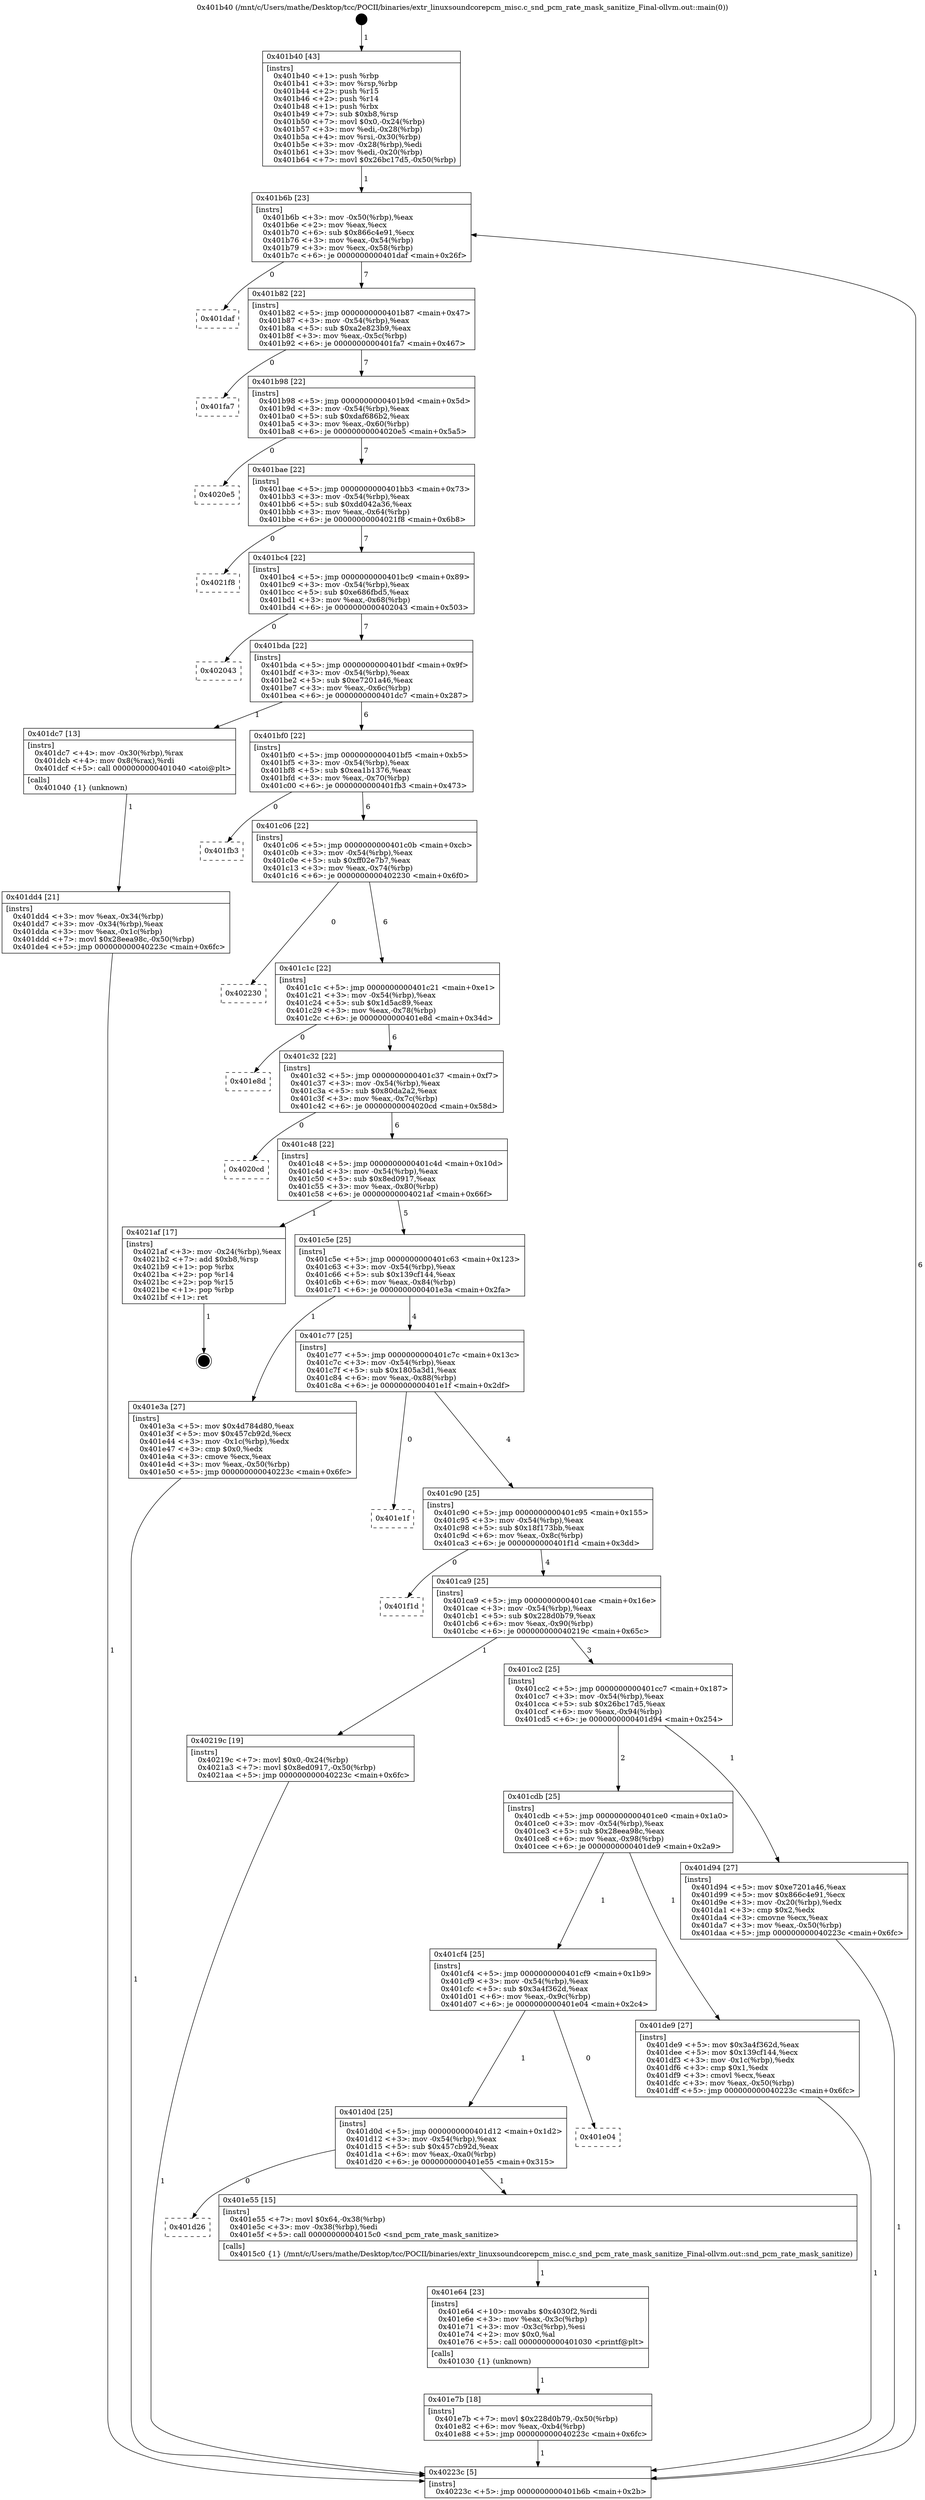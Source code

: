 digraph "0x401b40" {
  label = "0x401b40 (/mnt/c/Users/mathe/Desktop/tcc/POCII/binaries/extr_linuxsoundcorepcm_misc.c_snd_pcm_rate_mask_sanitize_Final-ollvm.out::main(0))"
  labelloc = "t"
  node[shape=record]

  Entry [label="",width=0.3,height=0.3,shape=circle,fillcolor=black,style=filled]
  "0x401b6b" [label="{
     0x401b6b [23]\l
     | [instrs]\l
     &nbsp;&nbsp;0x401b6b \<+3\>: mov -0x50(%rbp),%eax\l
     &nbsp;&nbsp;0x401b6e \<+2\>: mov %eax,%ecx\l
     &nbsp;&nbsp;0x401b70 \<+6\>: sub $0x866c4e91,%ecx\l
     &nbsp;&nbsp;0x401b76 \<+3\>: mov %eax,-0x54(%rbp)\l
     &nbsp;&nbsp;0x401b79 \<+3\>: mov %ecx,-0x58(%rbp)\l
     &nbsp;&nbsp;0x401b7c \<+6\>: je 0000000000401daf \<main+0x26f\>\l
  }"]
  "0x401daf" [label="{
     0x401daf\l
  }", style=dashed]
  "0x401b82" [label="{
     0x401b82 [22]\l
     | [instrs]\l
     &nbsp;&nbsp;0x401b82 \<+5\>: jmp 0000000000401b87 \<main+0x47\>\l
     &nbsp;&nbsp;0x401b87 \<+3\>: mov -0x54(%rbp),%eax\l
     &nbsp;&nbsp;0x401b8a \<+5\>: sub $0xa2e823b9,%eax\l
     &nbsp;&nbsp;0x401b8f \<+3\>: mov %eax,-0x5c(%rbp)\l
     &nbsp;&nbsp;0x401b92 \<+6\>: je 0000000000401fa7 \<main+0x467\>\l
  }"]
  Exit [label="",width=0.3,height=0.3,shape=circle,fillcolor=black,style=filled,peripheries=2]
  "0x401fa7" [label="{
     0x401fa7\l
  }", style=dashed]
  "0x401b98" [label="{
     0x401b98 [22]\l
     | [instrs]\l
     &nbsp;&nbsp;0x401b98 \<+5\>: jmp 0000000000401b9d \<main+0x5d\>\l
     &nbsp;&nbsp;0x401b9d \<+3\>: mov -0x54(%rbp),%eax\l
     &nbsp;&nbsp;0x401ba0 \<+5\>: sub $0xdaf686b2,%eax\l
     &nbsp;&nbsp;0x401ba5 \<+3\>: mov %eax,-0x60(%rbp)\l
     &nbsp;&nbsp;0x401ba8 \<+6\>: je 00000000004020e5 \<main+0x5a5\>\l
  }"]
  "0x401e7b" [label="{
     0x401e7b [18]\l
     | [instrs]\l
     &nbsp;&nbsp;0x401e7b \<+7\>: movl $0x228d0b79,-0x50(%rbp)\l
     &nbsp;&nbsp;0x401e82 \<+6\>: mov %eax,-0xb4(%rbp)\l
     &nbsp;&nbsp;0x401e88 \<+5\>: jmp 000000000040223c \<main+0x6fc\>\l
  }"]
  "0x4020e5" [label="{
     0x4020e5\l
  }", style=dashed]
  "0x401bae" [label="{
     0x401bae [22]\l
     | [instrs]\l
     &nbsp;&nbsp;0x401bae \<+5\>: jmp 0000000000401bb3 \<main+0x73\>\l
     &nbsp;&nbsp;0x401bb3 \<+3\>: mov -0x54(%rbp),%eax\l
     &nbsp;&nbsp;0x401bb6 \<+5\>: sub $0xdd042a36,%eax\l
     &nbsp;&nbsp;0x401bbb \<+3\>: mov %eax,-0x64(%rbp)\l
     &nbsp;&nbsp;0x401bbe \<+6\>: je 00000000004021f8 \<main+0x6b8\>\l
  }"]
  "0x401e64" [label="{
     0x401e64 [23]\l
     | [instrs]\l
     &nbsp;&nbsp;0x401e64 \<+10\>: movabs $0x4030f2,%rdi\l
     &nbsp;&nbsp;0x401e6e \<+3\>: mov %eax,-0x3c(%rbp)\l
     &nbsp;&nbsp;0x401e71 \<+3\>: mov -0x3c(%rbp),%esi\l
     &nbsp;&nbsp;0x401e74 \<+2\>: mov $0x0,%al\l
     &nbsp;&nbsp;0x401e76 \<+5\>: call 0000000000401030 \<printf@plt\>\l
     | [calls]\l
     &nbsp;&nbsp;0x401030 \{1\} (unknown)\l
  }"]
  "0x4021f8" [label="{
     0x4021f8\l
  }", style=dashed]
  "0x401bc4" [label="{
     0x401bc4 [22]\l
     | [instrs]\l
     &nbsp;&nbsp;0x401bc4 \<+5\>: jmp 0000000000401bc9 \<main+0x89\>\l
     &nbsp;&nbsp;0x401bc9 \<+3\>: mov -0x54(%rbp),%eax\l
     &nbsp;&nbsp;0x401bcc \<+5\>: sub $0xe686fbd5,%eax\l
     &nbsp;&nbsp;0x401bd1 \<+3\>: mov %eax,-0x68(%rbp)\l
     &nbsp;&nbsp;0x401bd4 \<+6\>: je 0000000000402043 \<main+0x503\>\l
  }"]
  "0x401d26" [label="{
     0x401d26\l
  }", style=dashed]
  "0x402043" [label="{
     0x402043\l
  }", style=dashed]
  "0x401bda" [label="{
     0x401bda [22]\l
     | [instrs]\l
     &nbsp;&nbsp;0x401bda \<+5\>: jmp 0000000000401bdf \<main+0x9f\>\l
     &nbsp;&nbsp;0x401bdf \<+3\>: mov -0x54(%rbp),%eax\l
     &nbsp;&nbsp;0x401be2 \<+5\>: sub $0xe7201a46,%eax\l
     &nbsp;&nbsp;0x401be7 \<+3\>: mov %eax,-0x6c(%rbp)\l
     &nbsp;&nbsp;0x401bea \<+6\>: je 0000000000401dc7 \<main+0x287\>\l
  }"]
  "0x401e55" [label="{
     0x401e55 [15]\l
     | [instrs]\l
     &nbsp;&nbsp;0x401e55 \<+7\>: movl $0x64,-0x38(%rbp)\l
     &nbsp;&nbsp;0x401e5c \<+3\>: mov -0x38(%rbp),%edi\l
     &nbsp;&nbsp;0x401e5f \<+5\>: call 00000000004015c0 \<snd_pcm_rate_mask_sanitize\>\l
     | [calls]\l
     &nbsp;&nbsp;0x4015c0 \{1\} (/mnt/c/Users/mathe/Desktop/tcc/POCII/binaries/extr_linuxsoundcorepcm_misc.c_snd_pcm_rate_mask_sanitize_Final-ollvm.out::snd_pcm_rate_mask_sanitize)\l
  }"]
  "0x401dc7" [label="{
     0x401dc7 [13]\l
     | [instrs]\l
     &nbsp;&nbsp;0x401dc7 \<+4\>: mov -0x30(%rbp),%rax\l
     &nbsp;&nbsp;0x401dcb \<+4\>: mov 0x8(%rax),%rdi\l
     &nbsp;&nbsp;0x401dcf \<+5\>: call 0000000000401040 \<atoi@plt\>\l
     | [calls]\l
     &nbsp;&nbsp;0x401040 \{1\} (unknown)\l
  }"]
  "0x401bf0" [label="{
     0x401bf0 [22]\l
     | [instrs]\l
     &nbsp;&nbsp;0x401bf0 \<+5\>: jmp 0000000000401bf5 \<main+0xb5\>\l
     &nbsp;&nbsp;0x401bf5 \<+3\>: mov -0x54(%rbp),%eax\l
     &nbsp;&nbsp;0x401bf8 \<+5\>: sub $0xea1b1376,%eax\l
     &nbsp;&nbsp;0x401bfd \<+3\>: mov %eax,-0x70(%rbp)\l
     &nbsp;&nbsp;0x401c00 \<+6\>: je 0000000000401fb3 \<main+0x473\>\l
  }"]
  "0x401d0d" [label="{
     0x401d0d [25]\l
     | [instrs]\l
     &nbsp;&nbsp;0x401d0d \<+5\>: jmp 0000000000401d12 \<main+0x1d2\>\l
     &nbsp;&nbsp;0x401d12 \<+3\>: mov -0x54(%rbp),%eax\l
     &nbsp;&nbsp;0x401d15 \<+5\>: sub $0x457cb92d,%eax\l
     &nbsp;&nbsp;0x401d1a \<+6\>: mov %eax,-0xa0(%rbp)\l
     &nbsp;&nbsp;0x401d20 \<+6\>: je 0000000000401e55 \<main+0x315\>\l
  }"]
  "0x401fb3" [label="{
     0x401fb3\l
  }", style=dashed]
  "0x401c06" [label="{
     0x401c06 [22]\l
     | [instrs]\l
     &nbsp;&nbsp;0x401c06 \<+5\>: jmp 0000000000401c0b \<main+0xcb\>\l
     &nbsp;&nbsp;0x401c0b \<+3\>: mov -0x54(%rbp),%eax\l
     &nbsp;&nbsp;0x401c0e \<+5\>: sub $0xff02e7b7,%eax\l
     &nbsp;&nbsp;0x401c13 \<+3\>: mov %eax,-0x74(%rbp)\l
     &nbsp;&nbsp;0x401c16 \<+6\>: je 0000000000402230 \<main+0x6f0\>\l
  }"]
  "0x401e04" [label="{
     0x401e04\l
  }", style=dashed]
  "0x402230" [label="{
     0x402230\l
  }", style=dashed]
  "0x401c1c" [label="{
     0x401c1c [22]\l
     | [instrs]\l
     &nbsp;&nbsp;0x401c1c \<+5\>: jmp 0000000000401c21 \<main+0xe1\>\l
     &nbsp;&nbsp;0x401c21 \<+3\>: mov -0x54(%rbp),%eax\l
     &nbsp;&nbsp;0x401c24 \<+5\>: sub $0x1d5ac89,%eax\l
     &nbsp;&nbsp;0x401c29 \<+3\>: mov %eax,-0x78(%rbp)\l
     &nbsp;&nbsp;0x401c2c \<+6\>: je 0000000000401e8d \<main+0x34d\>\l
  }"]
  "0x401cf4" [label="{
     0x401cf4 [25]\l
     | [instrs]\l
     &nbsp;&nbsp;0x401cf4 \<+5\>: jmp 0000000000401cf9 \<main+0x1b9\>\l
     &nbsp;&nbsp;0x401cf9 \<+3\>: mov -0x54(%rbp),%eax\l
     &nbsp;&nbsp;0x401cfc \<+5\>: sub $0x3a4f362d,%eax\l
     &nbsp;&nbsp;0x401d01 \<+6\>: mov %eax,-0x9c(%rbp)\l
     &nbsp;&nbsp;0x401d07 \<+6\>: je 0000000000401e04 \<main+0x2c4\>\l
  }"]
  "0x401e8d" [label="{
     0x401e8d\l
  }", style=dashed]
  "0x401c32" [label="{
     0x401c32 [22]\l
     | [instrs]\l
     &nbsp;&nbsp;0x401c32 \<+5\>: jmp 0000000000401c37 \<main+0xf7\>\l
     &nbsp;&nbsp;0x401c37 \<+3\>: mov -0x54(%rbp),%eax\l
     &nbsp;&nbsp;0x401c3a \<+5\>: sub $0x80da2a2,%eax\l
     &nbsp;&nbsp;0x401c3f \<+3\>: mov %eax,-0x7c(%rbp)\l
     &nbsp;&nbsp;0x401c42 \<+6\>: je 00000000004020cd \<main+0x58d\>\l
  }"]
  "0x401de9" [label="{
     0x401de9 [27]\l
     | [instrs]\l
     &nbsp;&nbsp;0x401de9 \<+5\>: mov $0x3a4f362d,%eax\l
     &nbsp;&nbsp;0x401dee \<+5\>: mov $0x139cf144,%ecx\l
     &nbsp;&nbsp;0x401df3 \<+3\>: mov -0x1c(%rbp),%edx\l
     &nbsp;&nbsp;0x401df6 \<+3\>: cmp $0x1,%edx\l
     &nbsp;&nbsp;0x401df9 \<+3\>: cmovl %ecx,%eax\l
     &nbsp;&nbsp;0x401dfc \<+3\>: mov %eax,-0x50(%rbp)\l
     &nbsp;&nbsp;0x401dff \<+5\>: jmp 000000000040223c \<main+0x6fc\>\l
  }"]
  "0x4020cd" [label="{
     0x4020cd\l
  }", style=dashed]
  "0x401c48" [label="{
     0x401c48 [22]\l
     | [instrs]\l
     &nbsp;&nbsp;0x401c48 \<+5\>: jmp 0000000000401c4d \<main+0x10d\>\l
     &nbsp;&nbsp;0x401c4d \<+3\>: mov -0x54(%rbp),%eax\l
     &nbsp;&nbsp;0x401c50 \<+5\>: sub $0x8ed0917,%eax\l
     &nbsp;&nbsp;0x401c55 \<+3\>: mov %eax,-0x80(%rbp)\l
     &nbsp;&nbsp;0x401c58 \<+6\>: je 00000000004021af \<main+0x66f\>\l
  }"]
  "0x401dd4" [label="{
     0x401dd4 [21]\l
     | [instrs]\l
     &nbsp;&nbsp;0x401dd4 \<+3\>: mov %eax,-0x34(%rbp)\l
     &nbsp;&nbsp;0x401dd7 \<+3\>: mov -0x34(%rbp),%eax\l
     &nbsp;&nbsp;0x401dda \<+3\>: mov %eax,-0x1c(%rbp)\l
     &nbsp;&nbsp;0x401ddd \<+7\>: movl $0x28eea98c,-0x50(%rbp)\l
     &nbsp;&nbsp;0x401de4 \<+5\>: jmp 000000000040223c \<main+0x6fc\>\l
  }"]
  "0x4021af" [label="{
     0x4021af [17]\l
     | [instrs]\l
     &nbsp;&nbsp;0x4021af \<+3\>: mov -0x24(%rbp),%eax\l
     &nbsp;&nbsp;0x4021b2 \<+7\>: add $0xb8,%rsp\l
     &nbsp;&nbsp;0x4021b9 \<+1\>: pop %rbx\l
     &nbsp;&nbsp;0x4021ba \<+2\>: pop %r14\l
     &nbsp;&nbsp;0x4021bc \<+2\>: pop %r15\l
     &nbsp;&nbsp;0x4021be \<+1\>: pop %rbp\l
     &nbsp;&nbsp;0x4021bf \<+1\>: ret\l
  }"]
  "0x401c5e" [label="{
     0x401c5e [25]\l
     | [instrs]\l
     &nbsp;&nbsp;0x401c5e \<+5\>: jmp 0000000000401c63 \<main+0x123\>\l
     &nbsp;&nbsp;0x401c63 \<+3\>: mov -0x54(%rbp),%eax\l
     &nbsp;&nbsp;0x401c66 \<+5\>: sub $0x139cf144,%eax\l
     &nbsp;&nbsp;0x401c6b \<+6\>: mov %eax,-0x84(%rbp)\l
     &nbsp;&nbsp;0x401c71 \<+6\>: je 0000000000401e3a \<main+0x2fa\>\l
  }"]
  "0x401b40" [label="{
     0x401b40 [43]\l
     | [instrs]\l
     &nbsp;&nbsp;0x401b40 \<+1\>: push %rbp\l
     &nbsp;&nbsp;0x401b41 \<+3\>: mov %rsp,%rbp\l
     &nbsp;&nbsp;0x401b44 \<+2\>: push %r15\l
     &nbsp;&nbsp;0x401b46 \<+2\>: push %r14\l
     &nbsp;&nbsp;0x401b48 \<+1\>: push %rbx\l
     &nbsp;&nbsp;0x401b49 \<+7\>: sub $0xb8,%rsp\l
     &nbsp;&nbsp;0x401b50 \<+7\>: movl $0x0,-0x24(%rbp)\l
     &nbsp;&nbsp;0x401b57 \<+3\>: mov %edi,-0x28(%rbp)\l
     &nbsp;&nbsp;0x401b5a \<+4\>: mov %rsi,-0x30(%rbp)\l
     &nbsp;&nbsp;0x401b5e \<+3\>: mov -0x28(%rbp),%edi\l
     &nbsp;&nbsp;0x401b61 \<+3\>: mov %edi,-0x20(%rbp)\l
     &nbsp;&nbsp;0x401b64 \<+7\>: movl $0x26bc17d5,-0x50(%rbp)\l
  }"]
  "0x401e3a" [label="{
     0x401e3a [27]\l
     | [instrs]\l
     &nbsp;&nbsp;0x401e3a \<+5\>: mov $0x4d784d80,%eax\l
     &nbsp;&nbsp;0x401e3f \<+5\>: mov $0x457cb92d,%ecx\l
     &nbsp;&nbsp;0x401e44 \<+3\>: mov -0x1c(%rbp),%edx\l
     &nbsp;&nbsp;0x401e47 \<+3\>: cmp $0x0,%edx\l
     &nbsp;&nbsp;0x401e4a \<+3\>: cmove %ecx,%eax\l
     &nbsp;&nbsp;0x401e4d \<+3\>: mov %eax,-0x50(%rbp)\l
     &nbsp;&nbsp;0x401e50 \<+5\>: jmp 000000000040223c \<main+0x6fc\>\l
  }"]
  "0x401c77" [label="{
     0x401c77 [25]\l
     | [instrs]\l
     &nbsp;&nbsp;0x401c77 \<+5\>: jmp 0000000000401c7c \<main+0x13c\>\l
     &nbsp;&nbsp;0x401c7c \<+3\>: mov -0x54(%rbp),%eax\l
     &nbsp;&nbsp;0x401c7f \<+5\>: sub $0x1805a3d1,%eax\l
     &nbsp;&nbsp;0x401c84 \<+6\>: mov %eax,-0x88(%rbp)\l
     &nbsp;&nbsp;0x401c8a \<+6\>: je 0000000000401e1f \<main+0x2df\>\l
  }"]
  "0x40223c" [label="{
     0x40223c [5]\l
     | [instrs]\l
     &nbsp;&nbsp;0x40223c \<+5\>: jmp 0000000000401b6b \<main+0x2b\>\l
  }"]
  "0x401e1f" [label="{
     0x401e1f\l
  }", style=dashed]
  "0x401c90" [label="{
     0x401c90 [25]\l
     | [instrs]\l
     &nbsp;&nbsp;0x401c90 \<+5\>: jmp 0000000000401c95 \<main+0x155\>\l
     &nbsp;&nbsp;0x401c95 \<+3\>: mov -0x54(%rbp),%eax\l
     &nbsp;&nbsp;0x401c98 \<+5\>: sub $0x18f173bb,%eax\l
     &nbsp;&nbsp;0x401c9d \<+6\>: mov %eax,-0x8c(%rbp)\l
     &nbsp;&nbsp;0x401ca3 \<+6\>: je 0000000000401f1d \<main+0x3dd\>\l
  }"]
  "0x401cdb" [label="{
     0x401cdb [25]\l
     | [instrs]\l
     &nbsp;&nbsp;0x401cdb \<+5\>: jmp 0000000000401ce0 \<main+0x1a0\>\l
     &nbsp;&nbsp;0x401ce0 \<+3\>: mov -0x54(%rbp),%eax\l
     &nbsp;&nbsp;0x401ce3 \<+5\>: sub $0x28eea98c,%eax\l
     &nbsp;&nbsp;0x401ce8 \<+6\>: mov %eax,-0x98(%rbp)\l
     &nbsp;&nbsp;0x401cee \<+6\>: je 0000000000401de9 \<main+0x2a9\>\l
  }"]
  "0x401f1d" [label="{
     0x401f1d\l
  }", style=dashed]
  "0x401ca9" [label="{
     0x401ca9 [25]\l
     | [instrs]\l
     &nbsp;&nbsp;0x401ca9 \<+5\>: jmp 0000000000401cae \<main+0x16e\>\l
     &nbsp;&nbsp;0x401cae \<+3\>: mov -0x54(%rbp),%eax\l
     &nbsp;&nbsp;0x401cb1 \<+5\>: sub $0x228d0b79,%eax\l
     &nbsp;&nbsp;0x401cb6 \<+6\>: mov %eax,-0x90(%rbp)\l
     &nbsp;&nbsp;0x401cbc \<+6\>: je 000000000040219c \<main+0x65c\>\l
  }"]
  "0x401d94" [label="{
     0x401d94 [27]\l
     | [instrs]\l
     &nbsp;&nbsp;0x401d94 \<+5\>: mov $0xe7201a46,%eax\l
     &nbsp;&nbsp;0x401d99 \<+5\>: mov $0x866c4e91,%ecx\l
     &nbsp;&nbsp;0x401d9e \<+3\>: mov -0x20(%rbp),%edx\l
     &nbsp;&nbsp;0x401da1 \<+3\>: cmp $0x2,%edx\l
     &nbsp;&nbsp;0x401da4 \<+3\>: cmovne %ecx,%eax\l
     &nbsp;&nbsp;0x401da7 \<+3\>: mov %eax,-0x50(%rbp)\l
     &nbsp;&nbsp;0x401daa \<+5\>: jmp 000000000040223c \<main+0x6fc\>\l
  }"]
  "0x40219c" [label="{
     0x40219c [19]\l
     | [instrs]\l
     &nbsp;&nbsp;0x40219c \<+7\>: movl $0x0,-0x24(%rbp)\l
     &nbsp;&nbsp;0x4021a3 \<+7\>: movl $0x8ed0917,-0x50(%rbp)\l
     &nbsp;&nbsp;0x4021aa \<+5\>: jmp 000000000040223c \<main+0x6fc\>\l
  }"]
  "0x401cc2" [label="{
     0x401cc2 [25]\l
     | [instrs]\l
     &nbsp;&nbsp;0x401cc2 \<+5\>: jmp 0000000000401cc7 \<main+0x187\>\l
     &nbsp;&nbsp;0x401cc7 \<+3\>: mov -0x54(%rbp),%eax\l
     &nbsp;&nbsp;0x401cca \<+5\>: sub $0x26bc17d5,%eax\l
     &nbsp;&nbsp;0x401ccf \<+6\>: mov %eax,-0x94(%rbp)\l
     &nbsp;&nbsp;0x401cd5 \<+6\>: je 0000000000401d94 \<main+0x254\>\l
  }"]
  Entry -> "0x401b40" [label=" 1"]
  "0x401b6b" -> "0x401daf" [label=" 0"]
  "0x401b6b" -> "0x401b82" [label=" 7"]
  "0x4021af" -> Exit [label=" 1"]
  "0x401b82" -> "0x401fa7" [label=" 0"]
  "0x401b82" -> "0x401b98" [label=" 7"]
  "0x40219c" -> "0x40223c" [label=" 1"]
  "0x401b98" -> "0x4020e5" [label=" 0"]
  "0x401b98" -> "0x401bae" [label=" 7"]
  "0x401e7b" -> "0x40223c" [label=" 1"]
  "0x401bae" -> "0x4021f8" [label=" 0"]
  "0x401bae" -> "0x401bc4" [label=" 7"]
  "0x401e64" -> "0x401e7b" [label=" 1"]
  "0x401bc4" -> "0x402043" [label=" 0"]
  "0x401bc4" -> "0x401bda" [label=" 7"]
  "0x401e55" -> "0x401e64" [label=" 1"]
  "0x401bda" -> "0x401dc7" [label=" 1"]
  "0x401bda" -> "0x401bf0" [label=" 6"]
  "0x401d0d" -> "0x401d26" [label=" 0"]
  "0x401bf0" -> "0x401fb3" [label=" 0"]
  "0x401bf0" -> "0x401c06" [label=" 6"]
  "0x401d0d" -> "0x401e55" [label=" 1"]
  "0x401c06" -> "0x402230" [label=" 0"]
  "0x401c06" -> "0x401c1c" [label=" 6"]
  "0x401cf4" -> "0x401d0d" [label=" 1"]
  "0x401c1c" -> "0x401e8d" [label=" 0"]
  "0x401c1c" -> "0x401c32" [label=" 6"]
  "0x401cf4" -> "0x401e04" [label=" 0"]
  "0x401c32" -> "0x4020cd" [label=" 0"]
  "0x401c32" -> "0x401c48" [label=" 6"]
  "0x401e3a" -> "0x40223c" [label=" 1"]
  "0x401c48" -> "0x4021af" [label=" 1"]
  "0x401c48" -> "0x401c5e" [label=" 5"]
  "0x401cdb" -> "0x401cf4" [label=" 1"]
  "0x401c5e" -> "0x401e3a" [label=" 1"]
  "0x401c5e" -> "0x401c77" [label=" 4"]
  "0x401cdb" -> "0x401de9" [label=" 1"]
  "0x401c77" -> "0x401e1f" [label=" 0"]
  "0x401c77" -> "0x401c90" [label=" 4"]
  "0x401de9" -> "0x40223c" [label=" 1"]
  "0x401c90" -> "0x401f1d" [label=" 0"]
  "0x401c90" -> "0x401ca9" [label=" 4"]
  "0x401dd4" -> "0x40223c" [label=" 1"]
  "0x401ca9" -> "0x40219c" [label=" 1"]
  "0x401ca9" -> "0x401cc2" [label=" 3"]
  "0x401dc7" -> "0x401dd4" [label=" 1"]
  "0x401cc2" -> "0x401d94" [label=" 1"]
  "0x401cc2" -> "0x401cdb" [label=" 2"]
  "0x401d94" -> "0x40223c" [label=" 1"]
  "0x401b40" -> "0x401b6b" [label=" 1"]
  "0x40223c" -> "0x401b6b" [label=" 6"]
}
